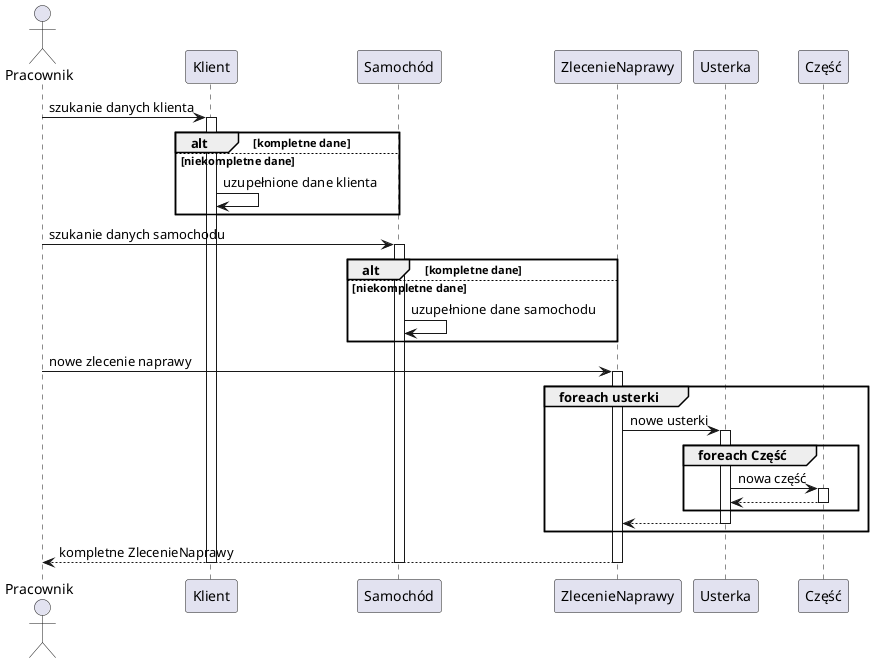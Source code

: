 @startuml

'człowiek używający aplikacji
actor Pracownik

Pracownik -> Klient : szukanie danych klienta
activate Klient

alt kompletne dane
else niekompletne dane
Klient -> Klient : uzupełnione dane klienta
end

Pracownik -> Samochód : szukanie danych samochodu
activate Samochód

alt kompletne dane
else niekompletne dane
Samochód -> Samochód : uzupełnione dane samochodu
end

Pracownik -> ZlecenieNaprawy : nowe zlecenie naprawy
activate ZlecenieNaprawy

group foreach usterki

ZlecenieNaprawy -> Usterka : nowe usterki
activate Usterka

group foreach Część
Usterka -> Część : nowa część
activate Część
return
end

return
end

return kompletne ZlecenieNaprawy

deactivate ZlecenieNaprawy
deactivate Samochód
deactivate Klient



@enduml